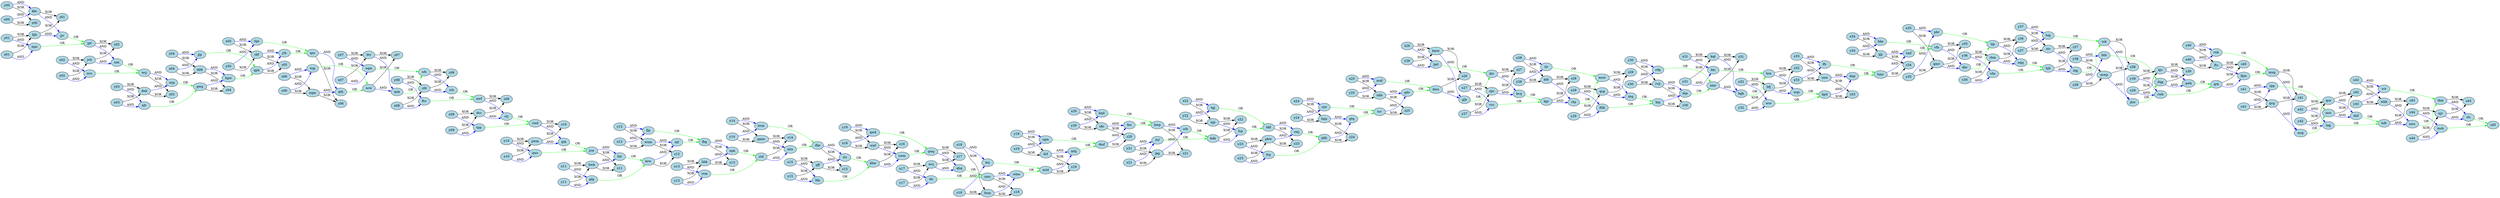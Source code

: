 digraph LogicalGraph {
    // Define graph properties
    graph [rankdir=LR];
    node [shape=ellipse, style=filled, fillcolor=lightblue];
            "ktr" -> "z27" [label="XOR", color="read"]
        "cpc" -> "z27" [label="XOR", color="read"]
        "hbk" -> "z13" [label="XOR", color="read"]
        "fbg" -> "z13" [label="XOR", color="read"]
        "rbm" -> "z36" [label="XOR", color="read"]
        "tjp" -> "z36" [label="XOR", color="read"]
        "y44" -> "njr" [label="XOR", color="read"]
        "x44" -> "njr" [label="XOR", color="read"]
        "x08" -> "cfd" [label="XOR", color="read"]
        "y08" -> "cfd" [label="XOR", color="read"]
        "gwg" -> "z04" [label="XOR", color="read"]
        "ggg" -> "z04" [label="XOR", color="read"]
        "y09" -> "dsc" [label="XOR", color="read"]
        "x09" -> "dsc" [label="XOR", color="read"]
        "ctp" -> "msw" [label="OR", color="green"]
        "rjr" -> "msw" [label="OR", color="green"]
        "hwk" -> "fnt" [label="AND", color="blue"]
        "jsw" -> "fnt" [label="AND", color="blue"]
        "x41" -> "qvg" [label="XOR", color="read"]
        "y41" -> "qvg" [label="XOR", color="read"]
        "bqj" -> "tsk" [label="OR", color="green"]
        "dqj" -> "tsk" [label="OR", color="green"]
        "y37" -> "stv" [label="XOR", color="read"]
        "x37" -> "stv" [label="XOR", color="read"]
        "njr" -> "z44" [label="XOR", color="read"]
        "tkm" -> "z44" [label="XOR", color="read"]
        "x34" -> "gjj" [label="XOR", color="read"]
        "y34" -> "gjj" [label="XOR", color="read"]
        "x07" -> "sqm" [label="AND", color="blue"]
        "y07" -> "sqm" [label="AND", color="blue"]
        "x20" -> "ckr" [label="XOR", color="read"]
        "y20" -> "ckr" [label="XOR", color="read"]
        "x05" -> "skf" [label="XOR", color="read"]
        "y05" -> "skf" [label="XOR", color="read"]
        "hrn" -> "z32" [label="XOR", color="read"]
        "bfj" -> "z32" [label="XOR", color="read"]
        "tkm" -> "rfc" [label="AND", color="blue"]
        "njr" -> "rfc" [label="AND", color="blue"]
        "tgj" -> "kkf" [label="OR", color="green"]
        "fcp" -> "kkf" [label="OR", color="green"]
        "tsk" -> "z38" [label="XOR", color="read"]
        "mwp" -> "z38" [label="XOR", color="read"]
        "nfs" -> "z08" [label="XOR", color="read"]
        "cfd" -> "z08" [label="XOR", color="read"]
        "y40" -> "fts" [label="XOR", color="read"]
        "x40" -> "fts" [label="XOR", color="read"]
        "x27" -> "vvc" [label="AND", color="blue"]
        "y27" -> "vvc" [label="AND", color="blue"]
        "x18" -> "ksj" [label="AND", color="blue"]
        "y18" -> "ksj" [label="AND", color="blue"]
        "pwm" -> "z10" [label="XOR", color="read"]
        "cwd" -> "z10" [label="XOR", color="read"]
        "bqd" -> "bwp" [label="OR", color="green"]
        "fns" -> "bwp" [label="OR", color="green"]
        "kjh" -> "z01" [label="XOR", color="read"]
        "kkc" -> "z01" [label="XOR", color="read"]
        "ncw" -> "z07" [label="XOR", color="read"]
        "btr" -> "z07" [label="XOR", color="read"]
        "krw" -> "njt" [label="AND", color="blue"]
        "wnm" -> "njt" [label="AND", color="blue"]
        "x33" -> "ffv" [label="AND", color="blue"]
        "y33" -> "ffv" [label="AND", color="blue"]
        "qsg" -> "z29" [label="XOR", color="read"]
        "msw" -> "z29" [label="XOR", color="read"]
        "fvf" -> "bdk" [label="OR", color="green"]
        "crb" -> "bdk" [label="OR", color="green"]
        "rsm" -> "std" [label="OR", color="green"]
        "npk" -> "std" [label="OR", color="green"]
        "qnr" -> "qth" [label="AND", color="blue"]
        "mpn" -> "qth" [label="AND", color="blue"]
        "y14" -> "bvm" [label="AND", color="blue"]
        "x14" -> "bvm" [label="AND", color="blue"]
        "y39" -> "kjv" [label="XOR", color="read"]
        "x39" -> "kjv" [label="XOR", color="read"]
        "qnr" -> "z06" [label="XOR", color="read"]
        "mpn" -> "z06" [label="XOR", color="read"]
        "bgk" -> "hrn" [label="OR", color="green"]
        "fdc" -> "hrn" [label="OR", color="green"]
        "x35" -> "pbr" [label="AND", color="blue"]
        "y35" -> "pbr" [label="AND", color="blue"]
        "y11" -> "hwk" [label="XOR", color="read"]
        "x11" -> "hwk" [label="XOR", color="read"]
        "mwp" -> "jhw" [label="AND", color="blue"]
        "tsk" -> "jhw" [label="AND", color="blue"]
        "hgw" -> "qph" [label="OR", color="green"]
        "jjg" -> "qph" [label="OR", color="green"]
        "hkn" -> "vfn" [label="OR", color="green"]
        "tmf" -> "vfn" [label="OR", color="green"]
        "x32" -> "wsv" [label="AND", color="blue"]
        "y32" -> "wsv" [label="AND", color="blue"]
        "fhv" -> "nwf" [label="OR", color="green"]
        "rrh" -> "nwf" [label="OR", color="green"]
        "bjh" -> "dqj" [label="AND", color="blue"]
        "stv" -> "dqj" [label="AND", color="blue"]
        "y12" -> "wnm" [label="XOR", color="read"]
        "x12" -> "wnm" [label="XOR", color="read"]
        "y27" -> "cpc" [label="XOR", color="read"]
        "x27" -> "cpc" [label="XOR", color="read"]
        "jsw" -> "z11" [label="XOR", color="read"]
        "hwk" -> "z11" [label="XOR", color="read"]
        "mts" -> "dks" [label="OR", color="green"]
        "bvm" -> "dks" [label="OR", color="green"]
        "x17" -> "tfc" [label="AND", color="blue"]
        "y17" -> "tfc" [label="AND", color="blue"]
        "hmc" -> "tmf" [label="AND", color="blue"]
        "gjj" -> "tmf" [label="AND", color="blue"]
        "rdg" -> "nmr" [label="OR", color="green"]
        "dqs" -> "nmr" [label="OR", color="green"]
        "x03" -> "dnk" [label="XOR", color="read"]
        "y03" -> "dnk" [label="XOR", color="read"]
        "x06" -> "wgj" [label="AND", color="blue"]
        "y06" -> "wgj" [label="AND", color="blue"]
        "fts" -> "fgm" [label="AND", color="blue"]
        "qrk" -> "fgm" [label="AND", color="blue"]
        "vfw" -> "bjh" [label="OR", color="green"]
        "nqq" -> "bjh" [label="OR", color="green"]
        "knp" -> "hmc" [label="OR", color="green"]
        "ffv" -> "hmc" [label="OR", color="green"]
        "x19" -> "sgm" [label="AND", color="blue"]
        "y19" -> "sgm" [label="AND", color="blue"]
        "y36" -> "vfw" [label="AND", color="blue"]
        "x36" -> "vfw" [label="AND", color="blue"]
        "msh" -> "z45" [label="OR", color="green"]
        "rfc" -> "z45" [label="OR", color="green"]
        "qwg" -> "qhq" [label="AND", color="blue"]
        "wvj" -> "qhq" [label="AND", color="blue"]
        "y15" -> "qff" [label="XOR", color="read"]
        "x15" -> "qff" [label="XOR", color="read"]
        "wvj" -> "z17" [label="XOR", color="read"]
        "qwg" -> "z17" [label="XOR", color="read"]
        "x33" -> "snw" [label="XOR", color="read"]
        "y33" -> "snw" [label="XOR", color="read"]
        "x42" -> "qcn" [label="XOR", color="read"]
        "y42" -> "qcn" [label="XOR", color="read"]
        "y15" -> "kbj" [label="AND", color="blue"]
        "x15" -> "kbj" [label="AND", color="blue"]
        "x29" -> "qsg" [label="XOR", color="read"]
        "y29" -> "qsg" [label="XOR", color="read"]
        "x06" -> "mpn" [label="XOR", color="read"]
        "y06" -> "mpn" [label="XOR", color="read"]
        "qmm" -> "mts" [label="AND", color="blue"]
        "std" -> "mts" [label="AND", color="blue"]
        "y04" -> "ggg" [label="XOR", color="read"]
        "x04" -> "ggg" [label="XOR", color="read"]
        "qtk" -> "jsw" [label="OR", color="green"]
        "qwc" -> "jsw" [label="OR", color="green"]
        "y05" -> "fqb" [label="AND", color="blue"]
        "x05" -> "fqb" [label="AND", color="blue"]
        "kkf" -> "z23" [label="XOR", color="read"]
        "pbw" -> "z23" [label="XOR", color="read"]
        "y35" -> "gmv" [label="XOR", color="read"]
        "x35" -> "gmv" [label="XOR", color="read"]
        "dhk" -> "knj" [label="OR", color="green"]
        "ntq" -> "knj" [label="OR", color="green"]
        "y29" -> "dhk" [label="AND", color="blue"]
        "x29" -> "dhk" [label="AND", color="blue"]
        "x43" -> "scr" [label="AND", color="blue"]
        "y43" -> "scr" [label="AND", color="blue"]
        "x23" -> "frg" [label="AND", color="blue"]
        "y23" -> "frg" [label="AND", color="blue"]
        "y24" -> "vjw" [label="AND", color="blue"]
        "x24" -> "vjw" [label="AND", color="blue"]
        "y13" -> "rsm" [label="AND", color="blue"]
        "x13" -> "rsm" [label="AND", color="blue"]
        "kfr" -> "gwg" [label="OR", color="green"]
        "wjq" -> "gwg" [label="OR", color="green"]
        "rnk" -> "mng" [label="OR", color="green"]
        "fgm" -> "mng" [label="OR", color="green"]
        "hbk" -> "npk" [label="AND", color="blue"]
        "fbg" -> "npk" [label="AND", color="blue"]
        "qcn" -> "z42" [label="XOR", color="read"]
        "msr" -> "z42" [label="XOR", color="read"]
        "fqb" -> "qnr" [label="OR", color="green"]
        "jrk" -> "qnr" [label="OR", color="green"]
        "dnk" -> "wjq" [label="AND", color="blue"]
        "wcj" -> "wjq" [label="AND", color="blue"]
        "kgr" -> "z28" [label="XOR", color="read"]
        "kdt" -> "z28" [label="XOR", color="read"]
        "nmr" -> "bgk" [label="AND", color="blue"]
        "kqt" -> "bgk" [label="AND", color="blue"]
        "wbk" -> "nws" [label="AND", color="blue"]
        "hdt" -> "nws" [label="AND", color="blue"]
        "bdk" -> "fcp" [label="AND", color="blue"]
        "njp" -> "fcp" [label="AND", color="blue"]
        "kkf" -> "rmj" [label="AND", color="blue"]
        "pbw" -> "rmj" [label="AND", color="blue"]
        "y21" -> "jkg" [label="XOR", color="read"]
        "x21" -> "jkg" [label="XOR", color="read"]
        "qff" -> "z15" [label="XOR", color="read"]
        "dks" -> "z15" [label="XOR", color="read"]
        "y17" -> "wvj" [label="XOR", color="read"]
        "x17" -> "wvj" [label="XOR", color="read"]
        "x44" -> "msh" [label="AND", color="blue"]
        "y44" -> "msh" [label="AND", color="blue"]
        "pkh" -> "gtq" [label="AND", color="blue"]
        "hqn" -> "gtq" [label="AND", color="blue"]
        "qcn" -> "dnf" [label="AND", color="blue"]
        "msr" -> "dnf" [label="AND", color="blue"]
        "drf" -> "z19" [label="XOR", color="read"]
        "mtd" -> "z19" [label="XOR", color="read"]
        "y40" -> "rnk" [label="AND", color="blue"]
        "x40" -> "rnk" [label="AND", color="blue"]
        "hdt" -> "z43" [label="XOR", color="read"]
        "wbk" -> "z43" [label="XOR", color="read"]
        "bmw" -> "z26" [label="XOR", color="read"]
        "dwn" -> "z26" [label="XOR", color="read"]
        "wgj" -> "ncw" [label="OR", color="green"]
        "qth" -> "ncw" [label="OR", color="green"]
        "njt" -> "fbg" [label="OR", color="green"]
        "fjp" -> "fbg" [label="OR", color="green"]
        "jvk" -> "nnt" [label="AND", color="blue"]
        "jpt" -> "nnt" [label="AND", color="blue"]
        "y32" -> "bfj" [label="XOR", color="read"]
        "x32" -> "bfj" [label="XOR", color="read"]
        "y38" -> "btb" [label="AND", color="blue"]
        "x38" -> "btb" [label="AND", color="blue"]
        "x08" -> "fhv" [label="AND", color="blue"]
        "y08" -> "fhv" [label="AND", color="blue"]
        "kjv" -> "z39" [label="XOR", color="read"]
        "dqg" -> "z39" [label="XOR", color="read"]
        "x10" -> "qwc" [label="AND", color="blue"]
        "y10" -> "qwc" [label="AND", color="blue"]
        "gdv" -> "dwn" [label="OR", color="green"]
        "mnf" -> "dwn" [label="OR", color="green"]
        "gtq" -> "tcr" [label="OR", color="green"]
        "vjw" -> "tcr" [label="OR", color="green"]
        "nvs" -> "wcj" [label="OR", color="green"]
        "nnt" -> "wcj" [label="OR", color="green"]
        "y14" -> "qmm" [label="XOR", color="read"]
        "x14" -> "qmm" [label="XOR", color="read"]
        "cfd" -> "rrh" [label="AND", color="blue"]
        "nfs" -> "rrh" [label="AND", color="blue"]
        "qvg" -> "z41" [label="XOR", color="read"]
        "mng" -> "z41" [label="XOR", color="read"]
        "dsc" -> "z09" [label="XOR", color="read"]
        "nwf" -> "z09" [label="XOR", color="read"]
        "cmv" -> "wbw" [label="AND", color="blue"]
        "fwm" -> "wbw" [label="AND", color="blue"]
        "gmv" -> "dbr" [label="AND", color="blue"]
        "vfn" -> "dbr" [label="AND", color="blue"]
        "mng" -> "wcp" [label="AND", color="blue"]
        "qvg" -> "wcp" [label="AND", color="blue"]
        "x31" -> "fdc" [label="AND", color="blue"]
        "y31" -> "fdc" [label="AND", color="blue"]
        "cwd" -> "qtk" [label="AND", color="blue"]
        "pwm" -> "qtk" [label="AND", color="blue"]
        "x41" -> "rpp" [label="AND", color="blue"]
        "y41" -> "rpp" [label="AND", color="blue"]
        "y30" -> "rvp" [label="XOR", color="read"]
        "x30" -> "rvp" [label="XOR", color="read"]
        "x28" -> "kdt" [label="XOR", color="read"]
        "y28" -> "kdt" [label="XOR", color="read"]
        "y22" -> "tgj" [label="AND", color="blue"]
        "x22" -> "tgj" [label="AND", color="blue"]
        "krw" -> "z12" [label="XOR", color="read"]
        "wnm" -> "z12" [label="XOR", color="read"]
        "dbr" -> "tjp" [label="OR", color="green"]
        "pbr" -> "tjp" [label="OR", color="green"]
        "kjh" -> "jjv" [label="AND", color="blue"]
        "kkc" -> "jjv" [label="AND", color="blue"]
        "gwk" -> "qrk" [label="OR", color="green"]
        "rwb" -> "qrk" [label="OR", color="green"]
        "bdk" -> "z22" [label="XOR", color="read"]
        "njp" -> "z22" [label="XOR", color="read"]
        "wcp" -> "msr" [label="OR", color="green"]
        "rpp" -> "msr" [label="OR", color="green"]
        "y00" -> "z00" [label="XOR", color="read"]
        "x00" -> "z00" [label="XOR", color="read"]
        "kdt" -> "ctp" [label="AND", color="blue"]
        "kgr" -> "ctp" [label="AND", color="blue"]
        "dmf" -> "z20" [label="XOR", color="read"]
        "ckr" -> "z20" [label="XOR", color="read"]
        "wsv" -> "kpd" [label="OR", color="green"]
        "wqs" -> "kpd" [label="OR", color="green"]
        "x21" -> "fvf" [label="AND", color="blue"]
        "y21" -> "fvf" [label="AND", color="blue"]
        "kpd" -> "knp" [label="AND", color="blue"]
        "snw" -> "knp" [label="AND", color="blue"]
        "y38" -> "mwp" [label="XOR", color="read"]
        "x38" -> "mwp" [label="XOR", color="read"]
        "mhj" -> "dmf" [label="OR", color="green"]
        "sgm" -> "dmf" [label="OR", color="green"]
        "y20" -> "bqd" [label="AND", color="blue"]
        "x20" -> "bqd" [label="AND", color="blue"]
        "wcj" -> "z03" [label="XOR", color="read"]
        "dnk" -> "z03" [label="XOR", color="read"]
        "y12" -> "fjp" [label="AND", color="blue"]
        "x12" -> "fjp" [label="AND", color="blue"]
        "ktr" -> "hvq" [label="AND", color="blue"]
        "cpc" -> "hvq" [label="AND", color="blue"]
        "ckr" -> "fns" [label="AND", color="blue"]
        "dmf" -> "fns" [label="AND", color="blue"]
        "y02" -> "jvk" [label="XOR", color="read"]
        "x02" -> "jvk" [label="XOR", color="read"]
        "dnf" -> "hdt" [label="OR", color="green"]
        "hqj" -> "hdt" [label="OR", color="green"]
        "x13" -> "hbk" [label="XOR", color="read"]
        "y13" -> "hbk" [label="XOR", color="read"]
        "x02" -> "nvs" [label="AND", color="blue"]
        "y02" -> "nvs" [label="AND", color="blue"]
        "x00" -> "kkc" [label="AND", color="blue"]
        "y00" -> "kkc" [label="AND", color="blue"]
        "skf" -> "jrk" [label="AND", color="blue"]
        "qph" -> "jrk" [label="AND", color="blue"]
        "nws" -> "tkm" [label="OR", color="green"]
        "scr" -> "tkm" [label="OR", color="green"]
        "tfc" -> "cmv" [label="OR", color="green"]
        "qhq" -> "cmv" [label="OR", color="green"]
        "x30" -> "rdg" [label="AND", color="blue"]
        "y30" -> "rdg" [label="AND", color="blue"]
        "npn" -> "jpt" [label="OR", color="green"]
        "jjv" -> "jpt" [label="OR", color="green"]
        "kjv" -> "gwk" [label="AND", color="blue"]
        "dqg" -> "gwk" [label="AND", color="blue"]
        "y03" -> "kfr" [label="AND", color="blue"]
        "x03" -> "kfr" [label="AND", color="blue"]
        "jkg" -> "crb" [label="AND", color="blue"]
        "bwp" -> "crb" [label="AND", color="blue"]
        "y18" -> "fwm" [label="XOR", color="read"]
        "x18" -> "fwm" [label="XOR", color="read"]
        "bmw" -> "gjh" [label="AND", color="blue"]
        "dwn" -> "gjh" [label="AND", color="blue"]
        "sqm" -> "nfs" [label="OR", color="green"]
        "qnk" -> "nfs" [label="OR", color="green"]
        "x10" -> "pwm" [label="XOR", color="read"]
        "y10" -> "pwm" [label="XOR", color="read"]
        "y37" -> "bqj" [label="AND", color="blue"]
        "x37" -> "bqj" [label="AND", color="blue"]
        "ksj" -> "mtd" [label="OR", color="green"]
        "wbw" -> "mtd" [label="OR", color="green"]
        "std" -> "z14" [label="XOR", color="read"]
        "qmm" -> "z14" [label="XOR", color="read"]
        "kbw" -> "z16" [label="XOR", color="read"]
        "wnf" -> "z16" [label="XOR", color="read"]
        "x28" -> "rjr" [label="AND", color="blue"]
        "y28" -> "rjr" [label="AND", color="blue"]
        "y07" -> "btr" [label="XOR", color="read"]
        "x07" -> "btr" [label="XOR", color="read"]
        "fts" -> "z40" [label="XOR", color="read"]
        "qrk" -> "z40" [label="XOR", color="read"]
        "y16" -> "wnf" [label="XOR", color="read"]
        "x16" -> "wnf" [label="XOR", color="read"]
        "dsc" -> "ctj" [label="AND", color="blue"]
        "nwf" -> "ctj" [label="AND", color="blue"]
        "mtd" -> "mhj" [label="AND", color="blue"]
        "drf" -> "mhj" [label="AND", color="blue"]
        "hrn" -> "wqs" [label="AND", color="blue"]
        "bfj" -> "wqs" [label="AND", color="blue"]
        "cmv" -> "z18" [label="XOR", color="read"]
        "fwm" -> "z18" [label="XOR", color="read"]
        "qff" -> "ttr" [label="AND", color="blue"]
        "dks" -> "ttr" [label="AND", color="blue"]
        "y01" -> "kjh" [label="XOR", color="read"]
        "x01" -> "kjh" [label="XOR", color="read"]
        "bjh" -> "z37" [label="XOR", color="read"]
        "stv" -> "z37" [label="XOR", color="read"]
        "qwd" -> "qwg" [label="OR", color="green"]
        "swm" -> "qwg" [label="OR", color="green"]
        "kbj" -> "kbw" [label="OR", color="green"]
        "ttr" -> "kbw" [label="OR", color="green"]
        "y26" -> "bmw" [label="XOR", color="read"]
        "x26" -> "bmw" [label="XOR", color="read"]
        "x16" -> "qwd" [label="AND", color="blue"]
        "y16" -> "qwd" [label="AND", color="blue"]
        "x42" -> "hqj" [label="AND", color="blue"]
        "y42" -> "hqj" [label="AND", color="blue"]
        "kpd" -> "z33" [label="XOR", color="read"]
        "snw" -> "z33" [label="XOR", color="read"]
        "knj" -> "z30" [label="XOR", color="read"]
        "rvp" -> "z30" [label="XOR", color="read"]
        "x24" -> "hqn" [label="XOR", color="read"]
        "y24" -> "hqn" [label="XOR", color="read"]
        "nhb" -> "z25" [label="XOR", color="read"]
        "tcr" -> "z25" [label="XOR", color="read"]
        "ncw" -> "qnk" [label="AND", color="blue"]
        "btr" -> "qnk" [label="AND", color="blue"]
        "tpp" -> "cwd" [label="OR", color="green"]
        "ctj" -> "cwd" [label="OR", color="green"]
        "y39" -> "rwb" [label="AND", color="blue"]
        "x39" -> "rwb" [label="AND", color="blue"]
        "x31" -> "kqt" [label="XOR", color="read"]
        "y31" -> "kqt" [label="XOR", color="read"]
        "msw" -> "ntq" [label="AND", color="blue"]
        "qsg" -> "ntq" [label="AND", color="blue"]
        "frg" -> "pkh" [label="OR", color="green"]
        "rmj" -> "pkh" [label="OR", color="green"]
        "qph" -> "z05" [label="XOR", color="read"]
        "skf" -> "z05" [label="XOR", color="read"]
        "y09" -> "tpp" [label="AND", color="blue"]
        "x09" -> "tpp" [label="AND", color="blue"]
        "y01" -> "npn" [label="AND", color="blue"]
        "x01" -> "npn" [label="AND", color="blue"]
        "x19" -> "drf" [label="XOR", color="read"]
        "y19" -> "drf" [label="XOR", color="read"]
        "y36" -> "rbm" [label="XOR", color="read"]
        "x36" -> "rbm" [label="XOR", color="read"]
        "jpd" -> "ktr" [label="OR", color="green"]
        "gjh" -> "ktr" [label="OR", color="green"]
        "nmr" -> "z31" [label="XOR", color="read"]
        "kqt" -> "z31" [label="XOR", color="read"]
        "x26" -> "jpd" [label="AND", color="blue"]
        "y26" -> "jpd" [label="AND", color="blue"]
        "jpt" -> "z02" [label="XOR", color="read"]
        "jvk" -> "z02" [label="XOR", color="read"]
        "y43" -> "wbk" [label="XOR", color="read"]
        "x43" -> "wbk" [label="XOR", color="read"]
        "tjp" -> "nqq" [label="AND", color="blue"]
        "rbm" -> "nqq" [label="AND", color="blue"]
        "x11" -> "gfg" [label="AND", color="blue"]
        "y11" -> "gfg" [label="AND", color="blue"]
        "nhb" -> "gdv" [label="AND", color="blue"]
        "tcr" -> "gdv" [label="AND", color="blue"]
        "y34" -> "hkn" [label="AND", color="blue"]
        "x34" -> "hkn" [label="AND", color="blue"]
        "hvq" -> "kgr" [label="OR", color="green"]
        "vvc" -> "kgr" [label="OR", color="green"]
        "y25" -> "mnf" [label="AND", color="blue"]
        "x25" -> "mnf" [label="AND", color="blue"]
        "gwg" -> "hgw" [label="AND", color="blue"]
        "ggg" -> "hgw" [label="AND", color="blue"]
        "pkh" -> "z24" [label="XOR", color="read"]
        "hqn" -> "z24" [label="XOR", color="read"]
        "fnt" -> "krw" [label="OR", color="green"]
        "gfg" -> "krw" [label="OR", color="green"]
        "x23" -> "pbw" [label="XOR", color="read"]
        "y23" -> "pbw" [label="XOR", color="read"]
        "wnf" -> "swm" [label="AND", color="blue"]
        "kbw" -> "swm" [label="AND", color="blue"]
        "gmv" -> "z35" [label="XOR", color="read"]
        "vfn" -> "z35" [label="XOR", color="read"]
        "x22" -> "njp" [label="XOR", color="read"]
        "y22" -> "njp" [label="XOR", color="read"]
        "x25" -> "nhb" [label="XOR", color="read"]
        "y25" -> "nhb" [label="XOR", color="read"]
        "knj" -> "dqs" [label="AND", color="blue"]
        "rvp" -> "dqs" [label="AND", color="blue"]
        "gjj" -> "z34" [label="XOR", color="read"]
        "hmc" -> "z34" [label="XOR", color="read"]
        "btb" -> "dqg" [label="OR", color="green"]
        "jhw" -> "dqg" [label="OR", color="green"]
        "x04" -> "jjg" [label="AND", color="blue"]
        "y04" -> "jjg" [label="AND", color="blue"]
        "jkg" -> "z21" [label="XOR", color="read"]
        "bwp" -> "z21" [label="XOR", color="read"]
}

